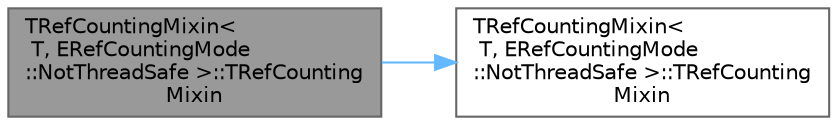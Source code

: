 digraph "TRefCountingMixin&lt; T, ERefCountingMode::NotThreadSafe &gt;::TRefCountingMixin"
{
 // INTERACTIVE_SVG=YES
 // LATEX_PDF_SIZE
  bgcolor="transparent";
  edge [fontname=Helvetica,fontsize=10,labelfontname=Helvetica,labelfontsize=10];
  node [fontname=Helvetica,fontsize=10,shape=box,height=0.2,width=0.4];
  rankdir="LR";
  Node1 [id="Node000001",label="TRefCountingMixin\<\l T, ERefCountingMode\l::NotThreadSafe \>::TRefCounting\lMixin",height=0.2,width=0.4,color="gray40", fillcolor="grey60", style="filled", fontcolor="black",tooltip=" "];
  Node1 -> Node2 [id="edge1_Node000001_Node000002",color="steelblue1",style="solid",tooltip=" "];
  Node2 [id="Node000002",label="TRefCountingMixin\<\l T, ERefCountingMode\l::NotThreadSafe \>::TRefCounting\lMixin",height=0.2,width=0.4,color="grey40", fillcolor="white", style="filled",URL="$dd/da6/classTRefCountingMixin_3_01T_00_01ERefCountingMode_1_1NotThreadSafe_01_4.html#a0aa6717ebfbd3a4944d215cee3a2c85c",tooltip=" "];
}
